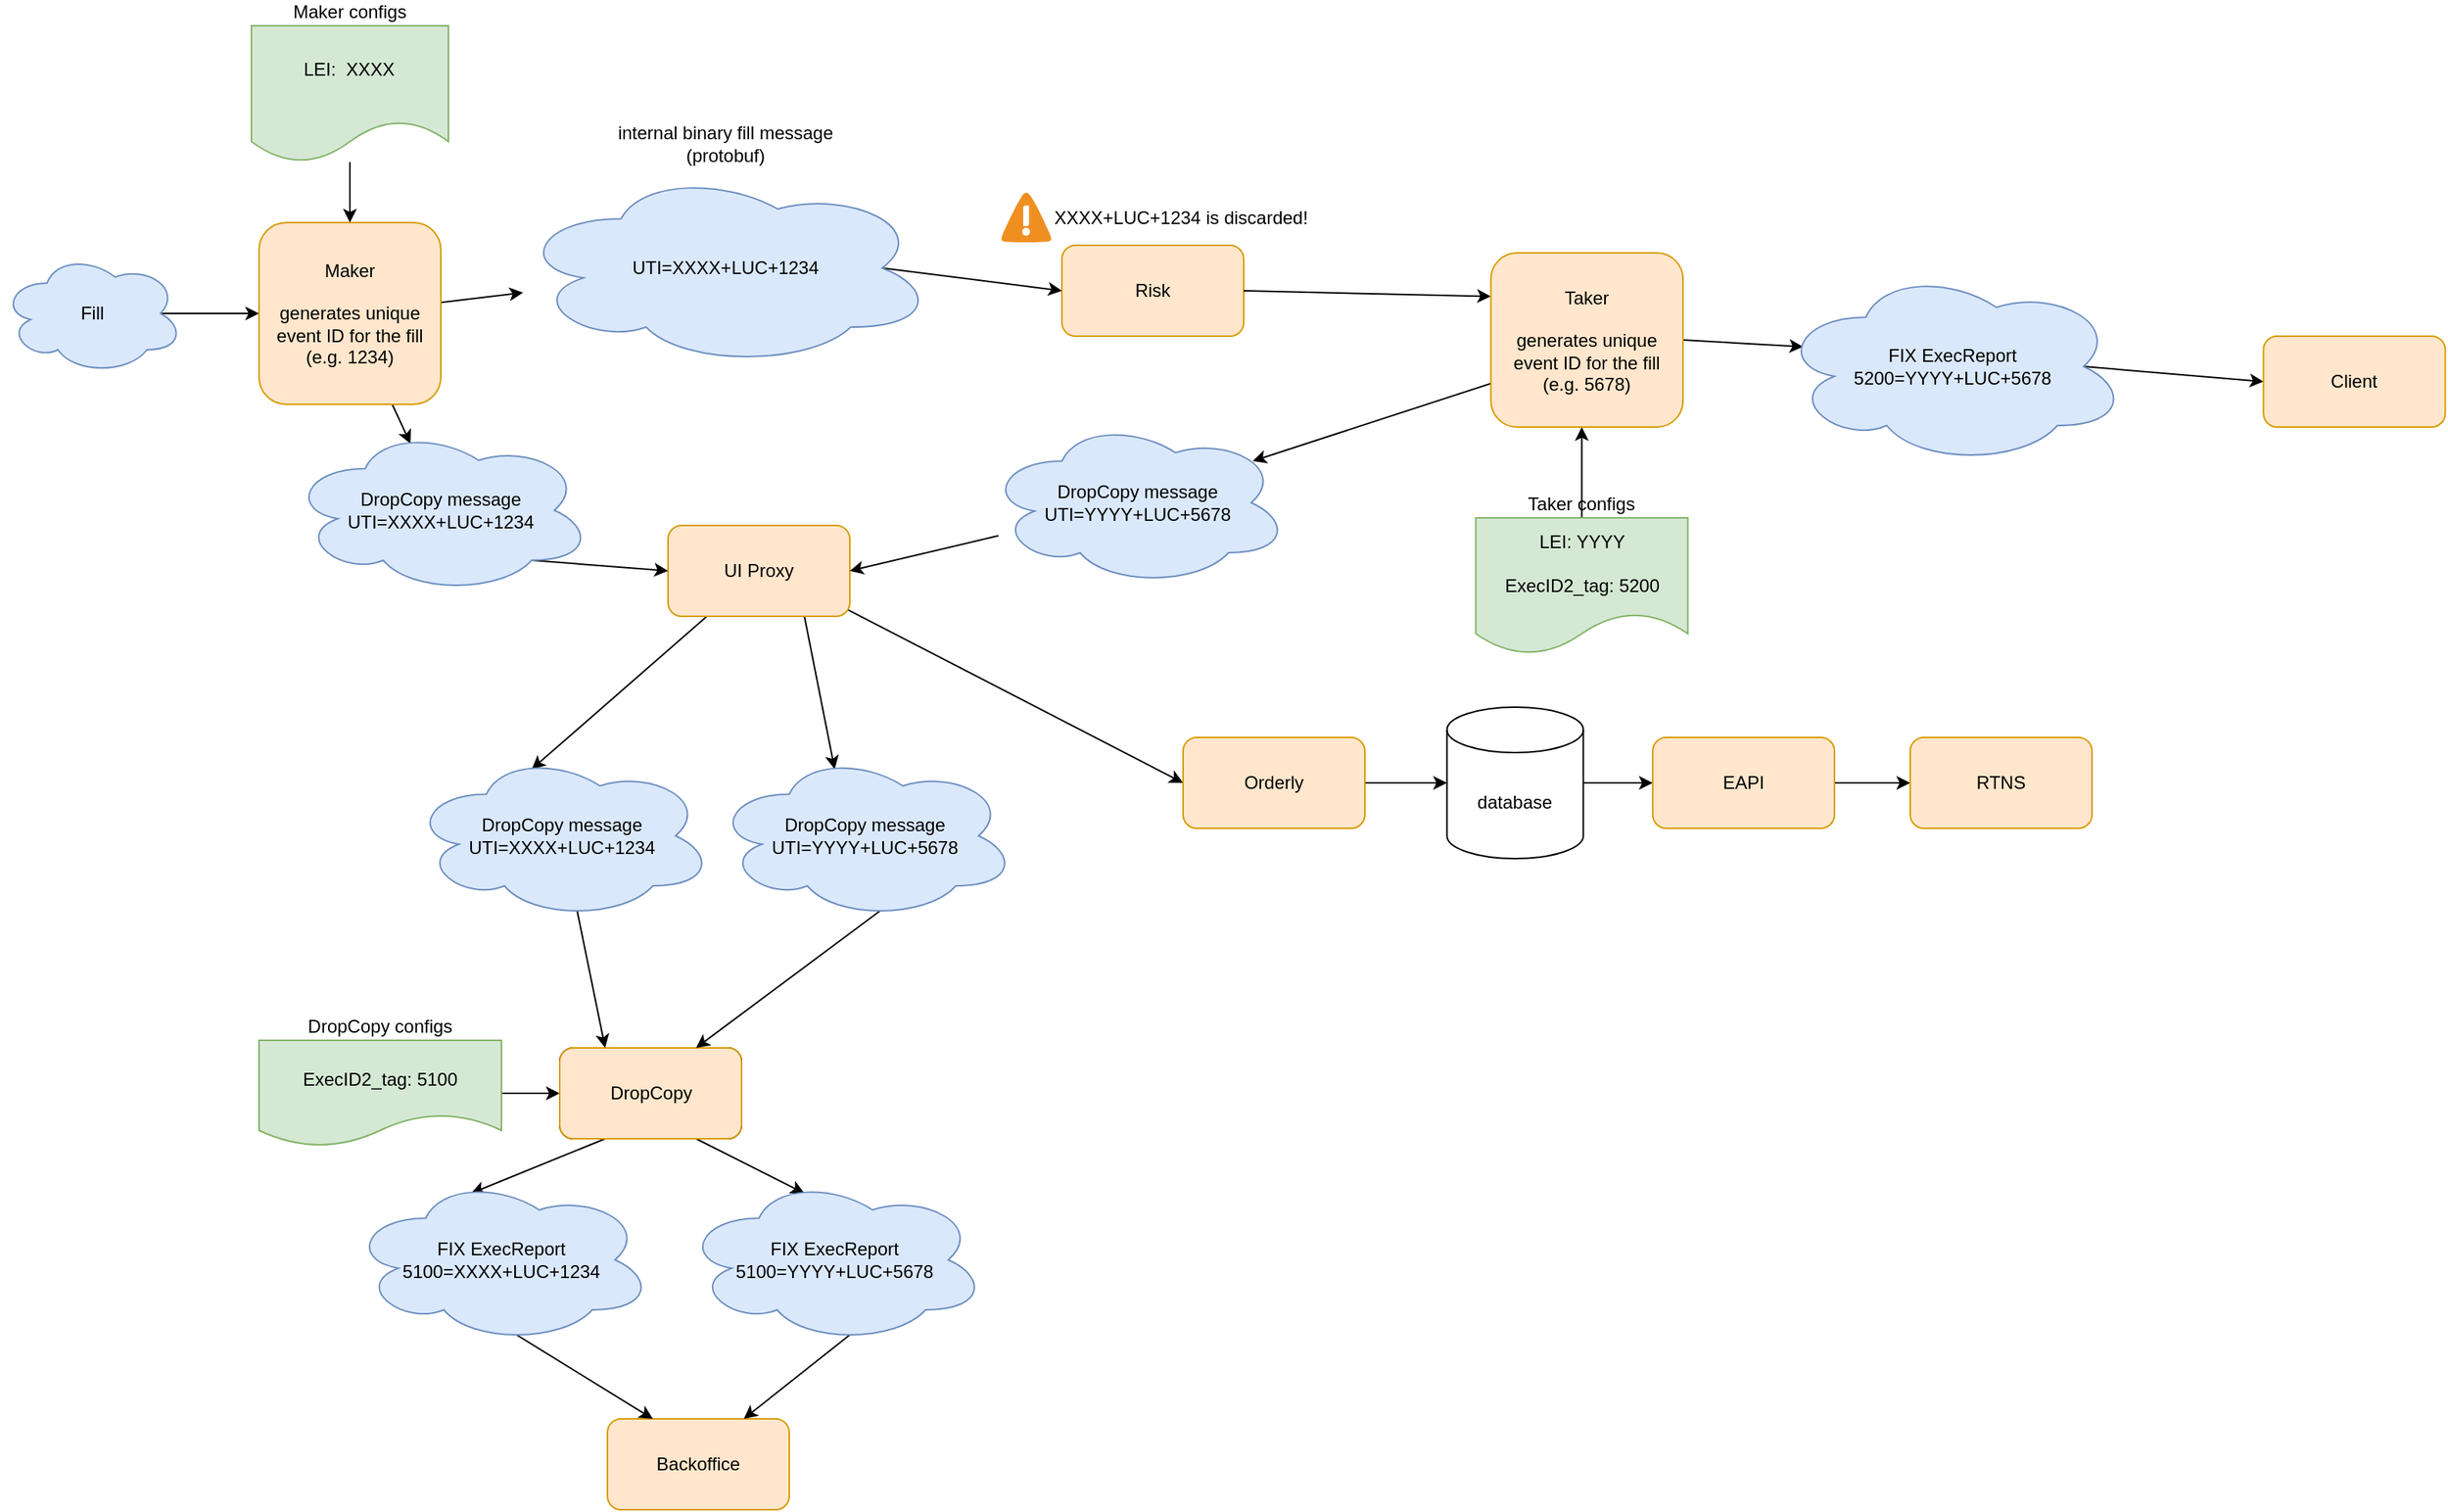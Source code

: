 <mxfile version="18.1.2" type="github">
  <diagram id="UkKoUpquB2zs1tKFholc" name="Page-1">
    <mxGraphModel dx="2188" dy="1157" grid="1" gridSize="10" guides="1" tooltips="1" connect="1" arrows="1" fold="1" page="1" pageScale="1" pageWidth="1654" pageHeight="1169" math="0" shadow="0">
      <root>
        <mxCell id="0" />
        <mxCell id="1" parent="0" />
        <mxCell id="_PZYunoZqGTAglqlT3PF-5" value="" style="group;fillColor=default;container=0;" parent="1" vertex="1" connectable="0">
          <mxGeometry x="195" y="110" width="130" height="90" as="geometry" />
        </mxCell>
        <mxCell id="_PZYunoZqGTAglqlT3PF-76" style="edgeStyle=none;rounded=0;orthogonalLoop=1;jettySize=auto;html=1;entryX=0;entryY=0.5;entryDx=0;entryDy=0;exitX=0.875;exitY=0.5;exitDx=0;exitDy=0;exitPerimeter=0;" parent="1" target="_PZYunoZqGTAglqlT3PF-62" edge="1" source="_PZYunoZqGTAglqlT3PF-7">
          <mxGeometry relative="1" as="geometry">
            <mxPoint x="160" y="270" as="sourcePoint" />
          </mxGeometry>
        </mxCell>
        <mxCell id="_PZYunoZqGTAglqlT3PF-7" value="Fill" style="ellipse;shape=cloud;whiteSpace=wrap;html=1;fillColor=#dae8fc;strokeColor=#6c8ebf;" parent="1" vertex="1">
          <mxGeometry x="20" y="260" width="120" height="80" as="geometry" />
        </mxCell>
        <mxCell id="_PZYunoZqGTAglqlT3PF-15" value="DropCopy" style="rounded=1;whiteSpace=wrap;html=1;" parent="1" vertex="1">
          <mxGeometry x="388.5" y="785" width="120" height="60" as="geometry" />
        </mxCell>
        <mxCell id="_PZYunoZqGTAglqlT3PF-24" style="edgeStyle=orthogonalEdgeStyle;rounded=0;orthogonalLoop=1;jettySize=auto;html=1;entryX=0;entryY=0.5;entryDx=0;entryDy=0;" parent="1" source="_PZYunoZqGTAglqlT3PF-23" target="_PZYunoZqGTAglqlT3PF-15" edge="1">
          <mxGeometry relative="1" as="geometry" />
        </mxCell>
        <mxCell id="_PZYunoZqGTAglqlT3PF-26" value="" style="group;fillColor=default;container=0;" parent="1" vertex="1" connectable="0">
          <mxGeometry x="190" y="780" width="160" height="70" as="geometry" />
        </mxCell>
        <mxCell id="_PZYunoZqGTAglqlT3PF-27" value="Risk" style="rounded=1;whiteSpace=wrap;html=1;fillColor=#ffe6cc;strokeColor=#d79b00;" parent="1" vertex="1">
          <mxGeometry x="720" y="255" width="120" height="60" as="geometry" />
        </mxCell>
        <mxCell id="_PZYunoZqGTAglqlT3PF-41" style="edgeStyle=none;rounded=0;orthogonalLoop=1;jettySize=auto;html=1;entryX=0;entryY=0.5;entryDx=0;entryDy=0;exitX=0.989;exitY=0.928;exitDx=0;exitDy=0;exitPerimeter=0;" parent="1" source="_PZYunoZqGTAglqlT3PF-66" target="_PZYunoZqGTAglqlT3PF-40" edge="1">
          <mxGeometry relative="1" as="geometry">
            <mxPoint x="755.8" y="695.714" as="sourcePoint" />
          </mxGeometry>
        </mxCell>
        <mxCell id="_PZYunoZqGTAglqlT3PF-38" style="edgeStyle=none;rounded=0;orthogonalLoop=1;jettySize=auto;html=1;entryX=0.07;entryY=0.4;entryDx=0;entryDy=0;entryPerimeter=0;exitX=1;exitY=0.5;exitDx=0;exitDy=0;" parent="1" source="_PZYunoZqGTAglqlT3PF-65" target="_PZYunoZqGTAglqlT3PF-36" edge="1">
          <mxGeometry relative="1" as="geometry">
            <mxPoint x="1123.2" y="345.355" as="sourcePoint" />
          </mxGeometry>
        </mxCell>
        <mxCell id="_PZYunoZqGTAglqlT3PF-30" style="rounded=0;orthogonalLoop=1;jettySize=auto;html=1;entryX=0;entryY=0.25;entryDx=0;entryDy=0;exitX=1;exitY=0.5;exitDx=0;exitDy=0;" parent="1" source="_PZYunoZqGTAglqlT3PF-27" target="_PZYunoZqGTAglqlT3PF-65" edge="1">
          <mxGeometry relative="1" as="geometry">
            <mxPoint x="1003.2" y="345" as="targetPoint" />
          </mxGeometry>
        </mxCell>
        <mxCell id="_PZYunoZqGTAglqlT3PF-32" style="edgeStyle=none;rounded=0;orthogonalLoop=1;jettySize=auto;html=1;entryX=0;entryY=0.5;entryDx=0;entryDy=0;exitX=0.875;exitY=0.5;exitDx=0;exitDy=0;exitPerimeter=0;" parent="1" source="_PZYunoZqGTAglqlT3PF-9" target="_PZYunoZqGTAglqlT3PF-27" edge="1">
          <mxGeometry relative="1" as="geometry" />
        </mxCell>
        <mxCell id="_PZYunoZqGTAglqlT3PF-35" style="edgeStyle=none;rounded=0;orthogonalLoop=1;jettySize=auto;html=1;" parent="1" source="_PZYunoZqGTAglqlT3PF-33" edge="1">
          <mxGeometry relative="1" as="geometry">
            <mxPoint x="1063.2" y="375" as="targetPoint" />
          </mxGeometry>
        </mxCell>
        <mxCell id="_PZYunoZqGTAglqlT3PF-56" style="edgeStyle=none;rounded=0;orthogonalLoop=1;jettySize=auto;html=1;entryX=0;entryY=0.5;entryDx=0;entryDy=0;exitX=0.875;exitY=0.5;exitDx=0;exitDy=0;exitPerimeter=0;" parent="1" source="_PZYunoZqGTAglqlT3PF-36" target="_PZYunoZqGTAglqlT3PF-55" edge="1">
          <mxGeometry relative="1" as="geometry" />
        </mxCell>
        <mxCell id="_PZYunoZqGTAglqlT3PF-44" style="edgeStyle=none;rounded=0;orthogonalLoop=1;jettySize=auto;html=1;entryX=0;entryY=0.5;entryDx=0;entryDy=0;entryPerimeter=0;" parent="1" source="_PZYunoZqGTAglqlT3PF-40" target="_PZYunoZqGTAglqlT3PF-43" edge="1">
          <mxGeometry relative="1" as="geometry">
            <mxPoint x="970" y="610" as="targetPoint" />
          </mxGeometry>
        </mxCell>
        <mxCell id="_PZYunoZqGTAglqlT3PF-40" value="Orderly" style="rounded=1;whiteSpace=wrap;html=1;fillColor=#ffe6cc;strokeColor=#d79b00;" parent="1" vertex="1">
          <mxGeometry x="800" y="580" width="120" height="60" as="geometry" />
        </mxCell>
        <mxCell id="_PZYunoZqGTAglqlT3PF-46" style="edgeStyle=none;rounded=0;orthogonalLoop=1;jettySize=auto;html=1;exitX=1;exitY=0.5;exitDx=0;exitDy=0;exitPerimeter=0;" parent="1" source="_PZYunoZqGTAglqlT3PF-43" target="_PZYunoZqGTAglqlT3PF-45" edge="1">
          <mxGeometry relative="1" as="geometry">
            <mxPoint x="1060" y="610" as="sourcePoint" />
          </mxGeometry>
        </mxCell>
        <mxCell id="_PZYunoZqGTAglqlT3PF-43" value="database" style="shape=cylinder3;whiteSpace=wrap;html=1;boundedLbl=1;backgroundOutline=1;size=15;" parent="1" vertex="1">
          <mxGeometry x="974.2" y="560" width="90" height="100" as="geometry" />
        </mxCell>
        <mxCell id="_PZYunoZqGTAglqlT3PF-48" style="edgeStyle=none;rounded=0;orthogonalLoop=1;jettySize=auto;html=1;entryX=0;entryY=0.5;entryDx=0;entryDy=0;" parent="1" source="_PZYunoZqGTAglqlT3PF-45" target="_PZYunoZqGTAglqlT3PF-47" edge="1">
          <mxGeometry relative="1" as="geometry" />
        </mxCell>
        <mxCell id="_PZYunoZqGTAglqlT3PF-45" value="EAPI" style="rounded=1;whiteSpace=wrap;html=1;fillColor=#ffe6cc;strokeColor=#d79b00;" parent="1" vertex="1">
          <mxGeometry x="1110" y="580" width="120" height="60" as="geometry" />
        </mxCell>
        <mxCell id="_PZYunoZqGTAglqlT3PF-47" value="RTNS" style="rounded=1;whiteSpace=wrap;html=1;fillColor=#ffe6cc;strokeColor=#d79b00;" parent="1" vertex="1">
          <mxGeometry x="1280" y="580" width="120" height="60" as="geometry" />
        </mxCell>
        <mxCell id="_PZYunoZqGTAglqlT3PF-51" value="" style="group;fillColor=default;container=0;" parent="1" vertex="1" connectable="0">
          <mxGeometry x="993.2" y="435" width="150" height="90" as="geometry" />
        </mxCell>
        <mxCell id="_PZYunoZqGTAglqlT3PF-55" value="&lt;div&gt;Client&lt;/div&gt;" style="rounded=1;whiteSpace=wrap;html=1;fillColor=#ffe6cc;strokeColor=#d79b00;" parent="1" vertex="1">
          <mxGeometry x="1513.2" y="315" width="120" height="60" as="geometry" />
        </mxCell>
        <mxCell id="_PZYunoZqGTAglqlT3PF-60" value="XXXX+LUC+1234 is discarded!" style="shadow=0;dashed=0;html=1;strokeColor=none;fillColor=#4495D1;labelPosition=right;verticalLabelPosition=middle;verticalAlign=middle;align=left;outlineConnect=0;shape=mxgraph.veeam.2d.alert;" parent="1" vertex="1">
          <mxGeometry x="680" y="220" width="33.2" height="33.2" as="geometry" />
        </mxCell>
        <mxCell id="_PZYunoZqGTAglqlT3PF-75" style="edgeStyle=none;rounded=0;orthogonalLoop=1;jettySize=auto;html=1;" parent="1" source="_PZYunoZqGTAglqlT3PF-62" target="_PZYunoZqGTAglqlT3PF-9" edge="1">
          <mxGeometry relative="1" as="geometry" />
        </mxCell>
        <mxCell id="W0SZnJnICqAmFfpXncww-3" style="rounded=0;orthogonalLoop=1;jettySize=auto;html=1;entryX=0.4;entryY=0.1;entryDx=0;entryDy=0;entryPerimeter=0;" edge="1" parent="1" source="_PZYunoZqGTAglqlT3PF-62" target="W0SZnJnICqAmFfpXncww-2">
          <mxGeometry relative="1" as="geometry" />
        </mxCell>
        <mxCell id="_PZYunoZqGTAglqlT3PF-62" value="&lt;div&gt;Maker&lt;/div&gt;&lt;div&gt;&lt;br&gt;&lt;/div&gt;&lt;div&gt;generates unique event ID for the fill (e.g. 1234)&lt;br&gt;&lt;/div&gt;" style="rounded=1;whiteSpace=wrap;html=1;fillColor=#ffe6cc;strokeColor=#d79b00;" parent="1" vertex="1">
          <mxGeometry x="190" y="240" width="120" height="120" as="geometry" />
        </mxCell>
        <mxCell id="W0SZnJnICqAmFfpXncww-19" style="edgeStyle=none;rounded=0;orthogonalLoop=1;jettySize=auto;html=1;exitX=0.25;exitY=1;exitDx=0;exitDy=0;entryX=0.4;entryY=0.1;entryDx=0;entryDy=0;entryPerimeter=0;" edge="1" parent="1" source="_PZYunoZqGTAglqlT3PF-63" target="W0SZnJnICqAmFfpXncww-18">
          <mxGeometry relative="1" as="geometry" />
        </mxCell>
        <mxCell id="W0SZnJnICqAmFfpXncww-22" style="edgeStyle=none;rounded=0;orthogonalLoop=1;jettySize=auto;html=1;exitX=0.75;exitY=1;exitDx=0;exitDy=0;entryX=0.4;entryY=0.1;entryDx=0;entryDy=0;entryPerimeter=0;" edge="1" parent="1" source="_PZYunoZqGTAglqlT3PF-63" target="W0SZnJnICqAmFfpXncww-20">
          <mxGeometry relative="1" as="geometry" />
        </mxCell>
        <mxCell id="_PZYunoZqGTAglqlT3PF-63" value="DropCopy" style="rounded=1;whiteSpace=wrap;html=1;fillColor=#ffe6cc;strokeColor=#d79b00;" parent="1" vertex="1">
          <mxGeometry x="388.5" y="785" width="120" height="60" as="geometry" />
        </mxCell>
        <mxCell id="_PZYunoZqGTAglqlT3PF-64" value="Backoffice" style="rounded=1;whiteSpace=wrap;html=1;fillColor=#ffe6cc;strokeColor=#d79b00;" parent="1" vertex="1">
          <mxGeometry x="420" y="1030" width="120" height="60" as="geometry" />
        </mxCell>
        <mxCell id="W0SZnJnICqAmFfpXncww-8" style="edgeStyle=none;rounded=0;orthogonalLoop=1;jettySize=auto;html=1;entryX=0.88;entryY=0.25;entryDx=0;entryDy=0;entryPerimeter=0;exitX=0;exitY=0.75;exitDx=0;exitDy=0;" edge="1" parent="1" source="_PZYunoZqGTAglqlT3PF-65" target="W0SZnJnICqAmFfpXncww-5">
          <mxGeometry relative="1" as="geometry" />
        </mxCell>
        <mxCell id="_PZYunoZqGTAglqlT3PF-65" value="&lt;div&gt;Taker&lt;/div&gt;&lt;div&gt;&lt;br&gt;&lt;/div&gt;&lt;div&gt;generates unique event ID for the fill&lt;br&gt;&lt;/div&gt;&lt;div&gt;(e.g. 5678)&lt;br&gt;&lt;/div&gt;" style="rounded=1;whiteSpace=wrap;html=1;fillColor=#ffe6cc;strokeColor=#d79b00;" parent="1" vertex="1">
          <mxGeometry x="1003.2" y="260" width="126.8" height="115" as="geometry" />
        </mxCell>
        <mxCell id="W0SZnJnICqAmFfpXncww-11" style="edgeStyle=none;rounded=0;orthogonalLoop=1;jettySize=auto;html=1;entryX=0.4;entryY=0.1;entryDx=0;entryDy=0;entryPerimeter=0;" edge="1" parent="1" source="_PZYunoZqGTAglqlT3PF-66" target="W0SZnJnICqAmFfpXncww-10">
          <mxGeometry relative="1" as="geometry" />
        </mxCell>
        <mxCell id="W0SZnJnICqAmFfpXncww-14" style="edgeStyle=none;rounded=0;orthogonalLoop=1;jettySize=auto;html=1;exitX=0.75;exitY=1;exitDx=0;exitDy=0;entryX=0.4;entryY=0.1;entryDx=0;entryDy=0;entryPerimeter=0;" edge="1" parent="1" source="_PZYunoZqGTAglqlT3PF-66" target="W0SZnJnICqAmFfpXncww-13">
          <mxGeometry relative="1" as="geometry" />
        </mxCell>
        <mxCell id="_PZYunoZqGTAglqlT3PF-66" value="UI Proxy" style="rounded=1;whiteSpace=wrap;html=1;fillColor=#ffe6cc;strokeColor=#d79b00;" parent="1" vertex="1">
          <mxGeometry x="460" y="440" width="120" height="60" as="geometry" />
        </mxCell>
        <mxCell id="_PZYunoZqGTAglqlT3PF-68" value="" style="group" parent="1" vertex="1" connectable="0">
          <mxGeometry x="993.2" y="435" width="140" height="90" as="geometry" />
        </mxCell>
        <mxCell id="_PZYunoZqGTAglqlT3PF-33" value="Taker configs" style="shape=document;whiteSpace=wrap;html=1;boundedLbl=1;labelPosition=center;verticalLabelPosition=top;align=center;verticalAlign=bottom;fillColor=#d5e8d4;strokeColor=#82b366;" parent="_PZYunoZqGTAglqlT3PF-68" vertex="1">
          <mxGeometry width="140" height="90" as="geometry" />
        </mxCell>
        <mxCell id="_PZYunoZqGTAglqlT3PF-34" value="&lt;div&gt;LEI: YYYY&lt;/div&gt;&lt;div&gt;&lt;br&gt;&lt;/div&gt;&lt;div&gt;ExecID2_tag: 5200&lt;br&gt;&lt;/div&gt;" style="text;html=1;strokeColor=none;fillColor=none;align=center;verticalAlign=middle;whiteSpace=wrap;rounded=0;" parent="_PZYunoZqGTAglqlT3PF-68" vertex="1">
          <mxGeometry x="4.72" y="20" width="130.56" height="20.77" as="geometry" />
        </mxCell>
        <mxCell id="_PZYunoZqGTAglqlT3PF-69" value="" style="group" parent="1" vertex="1" connectable="0">
          <mxGeometry x="190" y="780" width="160" height="70" as="geometry" />
        </mxCell>
        <mxCell id="_PZYunoZqGTAglqlT3PF-23" value="DropCopy configs" style="shape=document;whiteSpace=wrap;html=1;boundedLbl=1;labelPosition=center;verticalLabelPosition=top;align=center;verticalAlign=bottom;fillColor=#d5e8d4;strokeColor=#82b366;" parent="_PZYunoZqGTAglqlT3PF-69" vertex="1">
          <mxGeometry width="160" height="70" as="geometry" />
        </mxCell>
        <mxCell id="_PZYunoZqGTAglqlT3PF-25" value="ExecID2_tag: 5100" style="text;html=1;strokeColor=none;fillColor=none;align=center;verticalAlign=middle;whiteSpace=wrap;rounded=0;" parent="_PZYunoZqGTAglqlT3PF-69" vertex="1">
          <mxGeometry x="24.211" y="18.667" width="111.579" height="14" as="geometry" />
        </mxCell>
        <mxCell id="_PZYunoZqGTAglqlT3PF-70" value="" style="group" parent="1" vertex="1" connectable="0">
          <mxGeometry x="185" y="110" width="130" height="90" as="geometry" />
        </mxCell>
        <mxCell id="_PZYunoZqGTAglqlT3PF-3" value="Maker configs" style="shape=document;whiteSpace=wrap;html=1;boundedLbl=1;labelPosition=center;verticalLabelPosition=top;align=center;verticalAlign=bottom;fillColor=#d5e8d4;strokeColor=#82b366;" parent="_PZYunoZqGTAglqlT3PF-70" vertex="1">
          <mxGeometry width="130" height="90" as="geometry" />
        </mxCell>
        <mxCell id="_PZYunoZqGTAglqlT3PF-4" value="LEI:&amp;nbsp; XXXX" style="text;html=1;strokeColor=none;fillColor=none;align=center;verticalAlign=middle;whiteSpace=wrap;rounded=0;" parent="_PZYunoZqGTAglqlT3PF-70" vertex="1">
          <mxGeometry x="20.944" y="16.364" width="87.389" height="24.545" as="geometry" />
        </mxCell>
        <mxCell id="_PZYunoZqGTAglqlT3PF-71" value="" style="group" parent="1" vertex="1" connectable="0">
          <mxGeometry x="360" y="205" width="275.8" height="130" as="geometry" />
        </mxCell>
        <mxCell id="_PZYunoZqGTAglqlT3PF-9" value="&lt;div&gt;internal binary fill message&lt;/div&gt;&lt;div&gt;(protobuf)&lt;br&gt;&lt;/div&gt;" style="ellipse;shape=cloud;whiteSpace=wrap;html=1;labelPosition=center;verticalLabelPosition=top;align=center;verticalAlign=bottom;fillColor=#dae8fc;strokeColor=#6c8ebf;" parent="_PZYunoZqGTAglqlT3PF-71" vertex="1">
          <mxGeometry width="275.8" height="130" as="geometry" />
        </mxCell>
        <mxCell id="_PZYunoZqGTAglqlT3PF-12" value="&lt;div&gt;UTI=XXXX+LUC+1234&lt;/div&gt;" style="text;html=1;strokeColor=none;fillColor=none;align=center;verticalAlign=middle;whiteSpace=wrap;rounded=0;" parent="_PZYunoZqGTAglqlT3PF-71" vertex="1">
          <mxGeometry x="67.9" y="50" width="140" height="30" as="geometry" />
        </mxCell>
        <mxCell id="_PZYunoZqGTAglqlT3PF-73" value="" style="group" parent="1" vertex="1" connectable="0">
          <mxGeometry x="1193.2" y="270" width="230" height="130" as="geometry" />
        </mxCell>
        <mxCell id="_PZYunoZqGTAglqlT3PF-36" value="&lt;div&gt;FIX ExecReport&lt;/div&gt;&lt;div&gt;5200=YYYY+LUC+5678&lt;/div&gt;" style="ellipse;shape=cloud;whiteSpace=wrap;html=1;labelPosition=center;verticalLabelPosition=middle;align=center;verticalAlign=middle;fillColor=#dae8fc;strokeColor=#6c8ebf;" parent="_PZYunoZqGTAglqlT3PF-73" vertex="1">
          <mxGeometry width="230" height="130" as="geometry" />
        </mxCell>
        <mxCell id="_PZYunoZqGTAglqlT3PF-74" style="edgeStyle=none;rounded=0;orthogonalLoop=1;jettySize=auto;html=1;entryX=0.25;entryY=0;entryDx=0;entryDy=0;exitX=0.55;exitY=0.95;exitDx=0;exitDy=0;exitPerimeter=0;" parent="1" source="W0SZnJnICqAmFfpXncww-18" target="_PZYunoZqGTAglqlT3PF-64" edge="1">
          <mxGeometry relative="1" as="geometry">
            <mxPoint x="448.515" y="980" as="sourcePoint" />
          </mxGeometry>
        </mxCell>
        <mxCell id="_PZYunoZqGTAglqlT3PF-77" style="edgeStyle=none;rounded=0;orthogonalLoop=1;jettySize=auto;html=1;entryX=0.5;entryY=0;entryDx=0;entryDy=0;" parent="1" source="_PZYunoZqGTAglqlT3PF-3" target="_PZYunoZqGTAglqlT3PF-62" edge="1">
          <mxGeometry relative="1" as="geometry" />
        </mxCell>
        <mxCell id="W0SZnJnICqAmFfpXncww-4" style="edgeStyle=none;rounded=0;orthogonalLoop=1;jettySize=auto;html=1;entryX=0;entryY=0.5;entryDx=0;entryDy=0;exitX=0.8;exitY=0.8;exitDx=0;exitDy=0;exitPerimeter=0;" edge="1" parent="1" source="W0SZnJnICqAmFfpXncww-2" target="_PZYunoZqGTAglqlT3PF-66">
          <mxGeometry relative="1" as="geometry" />
        </mxCell>
        <mxCell id="W0SZnJnICqAmFfpXncww-2" value="&lt;div&gt;DropCopy message&lt;/div&gt;&lt;div&gt;UTI=XXXX+LUC+1234&lt;br&gt;&lt;/div&gt;" style="ellipse;shape=cloud;whiteSpace=wrap;html=1;fillColor=#dae8fc;strokeColor=#6c8ebf;" vertex="1" parent="1">
          <mxGeometry x="210" y="375" width="200" height="110" as="geometry" />
        </mxCell>
        <mxCell id="W0SZnJnICqAmFfpXncww-6" style="edgeStyle=none;rounded=0;orthogonalLoop=1;jettySize=auto;html=1;entryX=1;entryY=0.5;entryDx=0;entryDy=0;" edge="1" parent="1" source="W0SZnJnICqAmFfpXncww-5" target="_PZYunoZqGTAglqlT3PF-66">
          <mxGeometry relative="1" as="geometry" />
        </mxCell>
        <mxCell id="W0SZnJnICqAmFfpXncww-5" value="&lt;div&gt;DropCopy message&lt;/div&gt;&lt;div&gt;UTI=YYYY+LUC+5678&lt;br&gt;&lt;/div&gt;" style="ellipse;shape=cloud;whiteSpace=wrap;html=1;fillColor=#dae8fc;strokeColor=#6c8ebf;" vertex="1" parent="1">
          <mxGeometry x="670" y="370" width="200" height="110" as="geometry" />
        </mxCell>
        <mxCell id="W0SZnJnICqAmFfpXncww-12" style="edgeStyle=none;rounded=0;orthogonalLoop=1;jettySize=auto;html=1;exitX=0.55;exitY=0.95;exitDx=0;exitDy=0;exitPerimeter=0;entryX=0.25;entryY=0;entryDx=0;entryDy=0;" edge="1" parent="1" source="W0SZnJnICqAmFfpXncww-10" target="_PZYunoZqGTAglqlT3PF-63">
          <mxGeometry relative="1" as="geometry" />
        </mxCell>
        <mxCell id="W0SZnJnICqAmFfpXncww-10" value="&lt;div&gt;DropCopy message&lt;/div&gt;&lt;div&gt;UTI=XXXX+LUC+1234&lt;br&gt;&lt;/div&gt;" style="ellipse;shape=cloud;whiteSpace=wrap;html=1;fillColor=#dae8fc;strokeColor=#6c8ebf;" vertex="1" parent="1">
          <mxGeometry x="290" y="590" width="200" height="110" as="geometry" />
        </mxCell>
        <mxCell id="W0SZnJnICqAmFfpXncww-15" style="edgeStyle=none;rounded=0;orthogonalLoop=1;jettySize=auto;html=1;exitX=0.55;exitY=0.95;exitDx=0;exitDy=0;exitPerimeter=0;entryX=0.75;entryY=0;entryDx=0;entryDy=0;" edge="1" parent="1" source="W0SZnJnICqAmFfpXncww-13" target="_PZYunoZqGTAglqlT3PF-63">
          <mxGeometry relative="1" as="geometry" />
        </mxCell>
        <mxCell id="W0SZnJnICqAmFfpXncww-13" value="&lt;div&gt;DropCopy message&lt;/div&gt;&lt;div&gt;UTI=YYYY+LUC+5678&lt;br&gt;&lt;/div&gt;" style="ellipse;shape=cloud;whiteSpace=wrap;html=1;fillColor=#dae8fc;strokeColor=#6c8ebf;" vertex="1" parent="1">
          <mxGeometry x="490" y="590" width="200" height="110" as="geometry" />
        </mxCell>
        <mxCell id="W0SZnJnICqAmFfpXncww-18" value="&lt;div&gt;FIX ExecReport&lt;/div&gt;&lt;div&gt;5100=XXXX+LUC+1234&lt;br&gt;&lt;/div&gt;" style="ellipse;shape=cloud;whiteSpace=wrap;html=1;fillColor=#dae8fc;strokeColor=#6c8ebf;" vertex="1" parent="1">
          <mxGeometry x="250" y="870" width="200" height="110" as="geometry" />
        </mxCell>
        <mxCell id="W0SZnJnICqAmFfpXncww-21" style="edgeStyle=none;rounded=0;orthogonalLoop=1;jettySize=auto;html=1;exitX=0.55;exitY=0.95;exitDx=0;exitDy=0;exitPerimeter=0;entryX=0.75;entryY=0;entryDx=0;entryDy=0;" edge="1" parent="1" source="W0SZnJnICqAmFfpXncww-20" target="_PZYunoZqGTAglqlT3PF-64">
          <mxGeometry relative="1" as="geometry" />
        </mxCell>
        <mxCell id="W0SZnJnICqAmFfpXncww-20" value="&lt;div&gt;FIX ExecReport&lt;/div&gt;&lt;div&gt;5100=YYYY+LUC+5678&lt;br&gt;&lt;/div&gt;" style="ellipse;shape=cloud;whiteSpace=wrap;html=1;fillColor=#dae8fc;strokeColor=#6c8ebf;" vertex="1" parent="1">
          <mxGeometry x="470" y="870" width="200" height="110" as="geometry" />
        </mxCell>
      </root>
    </mxGraphModel>
  </diagram>
</mxfile>
